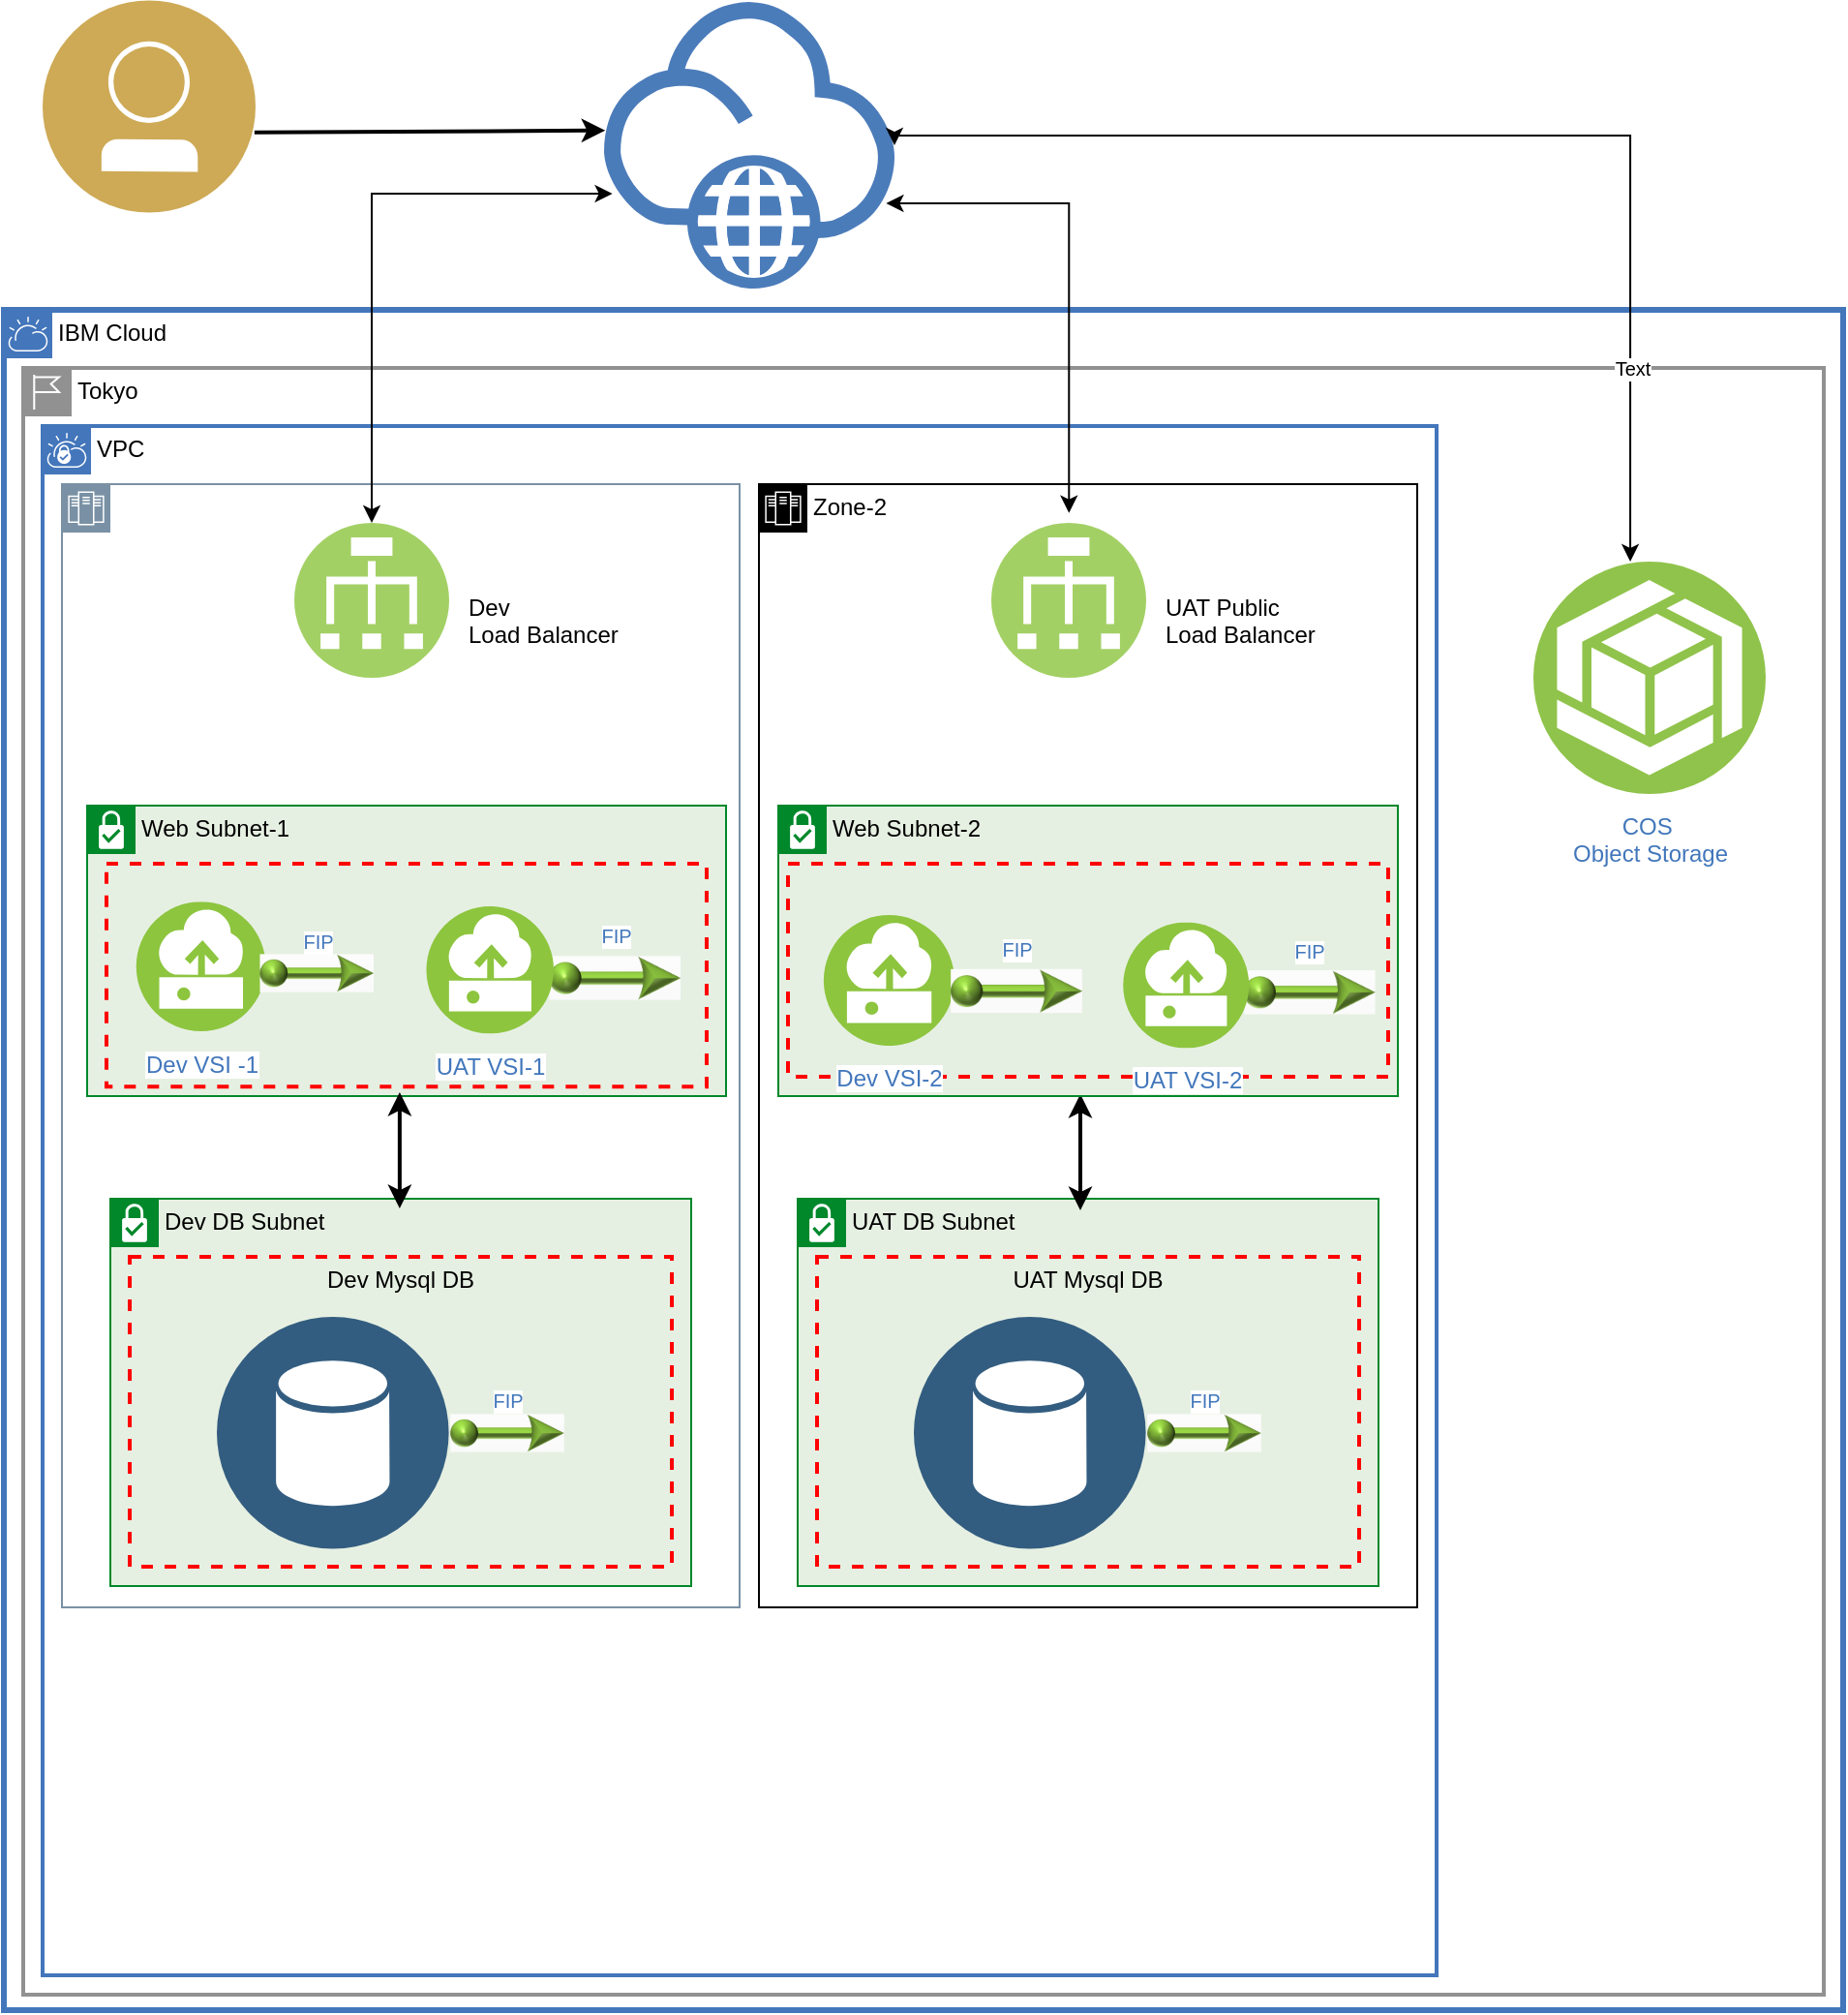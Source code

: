 <mxfile version="16.6.5" type="github">
  <diagram id="bMfHXcnNPN3_OucriJFl" name="Page-1">
    <mxGraphModel dx="1140" dy="571" grid="1" gridSize="10" guides="1" tooltips="1" connect="1" arrows="1" fold="1" page="1" pageScale="1" pageWidth="850" pageHeight="1100" background="none" math="0" shadow="0">
      <root>
        <mxCell id="0" />
        <mxCell id="1" parent="0" />
        <mxCell id="-SGei8ItMMGrmaWpwYBP-245" value="IBM Cloud" style="shape=mxgraph.ibm.box;prType=cloud;fontStyle=0;verticalAlign=top;align=left;spacingLeft=32;spacingTop=4;fillColor=none;rounded=0;whiteSpace=wrap;html=1;strokeColor=#4376BB;strokeWidth=3;dashed=0;container=0;spacing=-4;collapsible=0;expand=0;recursiveResize=0;fontSize=12;fontColor=#000000;" parent="1" vertex="1">
          <mxGeometry x="10" y="170" width="950" height="878" as="geometry" />
        </mxCell>
        <mxCell id="-SGei8ItMMGrmaWpwYBP-246" value="Tokyo" style="shape=mxgraph.ibm.box;prType=region;fontStyle=0;verticalAlign=top;align=left;spacingLeft=32;spacingTop=4;fillColor=none;rounded=0;whiteSpace=wrap;html=1;strokeColor=#919191;strokeWidth=2;dashed=0;container=0;spacing=-4;collapsible=0;expand=0;recursiveResize=0;fontSize=12;fontColor=#000000;" parent="1" vertex="1">
          <mxGeometry x="20" y="200" width="930" height="840" as="geometry" />
        </mxCell>
        <mxCell id="-SGei8ItMMGrmaWpwYBP-248" value="VPC" style="shape=mxgraph.ibm.box;prType=vpc;fontStyle=0;verticalAlign=top;align=left;spacingLeft=32;spacingTop=4;fillColor=none;rounded=0;whiteSpace=wrap;html=1;strokeColor=#4376BB;strokeWidth=2;dashed=0;container=1;spacing=-4;collapsible=0;expand=0;recursiveResize=0;horizontal=1;" parent="1" vertex="1">
          <mxGeometry x="30" y="230" width="720" height="800" as="geometry" />
        </mxCell>
        <mxCell id="ziAIK8e2hK0k-ULHB1On-2" value="Zone-2" style="shape=mxgraph.ibm.box;prType=zone;fontStyle=0;verticalAlign=top;align=left;spacingLeft=32;spacingTop=4;fillColor=none;rounded=0;whiteSpace=wrap;html=1;strokeColor=#000000;strokeWidth=1;dashed=0;container=1;spacing=-4;collapsible=0;expand=0;recursiveResize=0;" vertex="1" parent="-SGei8ItMMGrmaWpwYBP-248">
          <mxGeometry x="370" y="30" width="340" height="580" as="geometry" />
        </mxCell>
        <mxCell id="ziAIK8e2hK0k-ULHB1On-80" value="UAT DB Subnet" style="shape=mxgraph.ibm.box;prType=subnet;fontStyle=0;verticalAlign=top;align=left;spacingLeft=32;spacingTop=4;fillColor=#E6F0E2;rounded=0;whiteSpace=wrap;html=1;strokeColor=#00882B;strokeWidth=1;dashed=0;container=1;spacing=-4;collapsible=0;expand=0;recursiveResize=0;shadow=0;labelBackgroundColor=none;labelBorderColor=none;fontColor=#000000;" vertex="1" parent="ziAIK8e2hK0k-ULHB1On-2">
          <mxGeometry x="20" y="369" width="300" height="200" as="geometry" />
        </mxCell>
        <mxCell id="ziAIK8e2hK0k-ULHB1On-81" value="UAT Mysql DB" style="fontStyle=0;verticalAlign=top;align=center;spacingTop=-2;fillColor=none;rounded=0;whiteSpace=wrap;html=1;strokeColor=#FF0000;strokeWidth=2;dashed=1;container=1;collapsible=0;expand=0;recursiveResize=0;shadow=0;labelBackgroundColor=none;labelBorderColor=none;fontColor=#000000;" vertex="1" parent="ziAIK8e2hK0k-ULHB1On-80">
          <mxGeometry x="10" y="30" width="280" height="160" as="geometry" />
        </mxCell>
        <mxCell id="ziAIK8e2hK0k-ULHB1On-82" value="" style="aspect=fixed;perimeter=ellipsePerimeter;html=1;align=center;shadow=0;dashed=0;fontColor=#4277BB;labelBackgroundColor=#ffffff;fontSize=12;spacingTop=3;image;image=img/lib/ibm/data/data_services.svg;labelBorderColor=none;strokeColor=#000000;fillColor=none;" vertex="1" parent="ziAIK8e2hK0k-ULHB1On-81">
          <mxGeometry x="50" y="31" width="120" height="120" as="geometry" />
        </mxCell>
        <mxCell id="ziAIK8e2hK0k-ULHB1On-92" value="FIP" style="aspect=fixed;perimeter=ellipsePerimeter;html=1;align=center;shadow=0;dashed=0;fontColor=#4277BB;labelBackgroundColor=#ffffff;fontSize=10;spacingTop=2;image;image=img/lib/ibm/vpc/FloatingIP.svg;labelBorderColor=none;strokeColor=#000000;fillColor=none;horizontal=1;verticalAlign=bottom;labelPosition=center;verticalLabelPosition=top;spacing=-20;" vertex="1" parent="ziAIK8e2hK0k-ULHB1On-81">
          <mxGeometry x="170" y="61" width="60" height="60" as="geometry" />
        </mxCell>
        <mxCell id="ziAIK8e2hK0k-ULHB1On-84" value="" style="endArrow=classic;startArrow=classic;html=1;rounded=0;fontColor=#000000;strokeWidth=2;" edge="1" parent="ziAIK8e2hK0k-ULHB1On-2">
          <mxGeometry width="50" height="50" relative="1" as="geometry">
            <mxPoint x="166" y="375" as="sourcePoint" />
            <mxPoint x="166" y="315" as="targetPoint" />
          </mxGeometry>
        </mxCell>
        <object label="UAT Public&#xa;Load Balancer" placeholders="1" fgdfgdfgd="" id="ziAIK8e2hK0k-ULHB1On-97">
          <mxCell style="aspect=fixed;perimeter=ellipsePerimeter;align=left;shadow=0;dashed=0;fontColor=#000000;labelBackgroundColor=none;fontSize=12;spacingTop=-58;image;image=img/lib/ibm/vpc/LoadBalancer.svg;strokeColor=#999999;fillColor=none;opacity=80;labelBorderColor=none;whiteSpace=wrap;textDirection=ltr;verticalAlign=top;horizontal=1;direction=east;labelPosition=right;verticalLabelPosition=bottom;spacing=10;spacingBottom=6;spacingRight=5;" vertex="1" parent="ziAIK8e2hK0k-ULHB1On-2">
            <mxGeometry x="120" y="20" width="80" height="80" as="geometry" />
          </mxCell>
        </object>
        <mxCell id="ziAIK8e2hK0k-ULHB1On-25" value="" style="group" vertex="1" connectable="0" parent="ziAIK8e2hK0k-ULHB1On-2">
          <mxGeometry x="10" y="166" width="320" height="150" as="geometry" />
        </mxCell>
        <mxCell id="ziAIK8e2hK0k-ULHB1On-26" value="" style="group" vertex="1" connectable="0" parent="ziAIK8e2hK0k-ULHB1On-25">
          <mxGeometry width="320.0" height="150.0" as="geometry" />
        </mxCell>
        <mxCell id="ziAIK8e2hK0k-ULHB1On-27" value="&lt;font color=&quot;#000000&quot;&gt;Web Subnet-2&lt;/font&gt;" style="shape=mxgraph.ibm.box;prType=subnet;fontStyle=0;verticalAlign=top;align=left;spacingLeft=32;spacingTop=4;fillColor=#E6F0E2;rounded=0;whiteSpace=wrap;html=1;strokeColor=#00882B;strokeWidth=1;dashed=0;container=1;spacing=-4;collapsible=0;expand=0;recursiveResize=0;fontSize=12;fontColor=#FFFFFF;" vertex="1" parent="ziAIK8e2hK0k-ULHB1On-26">
          <mxGeometry width="320.0" height="150.0" as="geometry" />
        </mxCell>
        <mxCell id="ziAIK8e2hK0k-ULHB1On-48" value="" style="fontStyle=0;verticalAlign=top;align=center;spacingTop=-2;fillColor=none;rounded=0;whiteSpace=wrap;html=1;strokeColor=#FF0000;strokeWidth=2;dashed=1;container=1;collapsible=0;expand=0;recursiveResize=0;shadow=0;labelBackgroundColor=none;labelBorderColor=none;fontColor=#000000;" vertex="1" parent="ziAIK8e2hK0k-ULHB1On-27">
          <mxGeometry x="5" y="30" width="310" height="110" as="geometry" />
        </mxCell>
        <mxCell id="ziAIK8e2hK0k-ULHB1On-28" value="Dev VSI-2" style="aspect=fixed;perimeter=ellipsePerimeter;html=1;align=center;shadow=0;dashed=0;fontColor=#4277BB;labelBackgroundColor=#ffffff;fontSize=12;spacingTop=3;image;image=img/lib/ibm/vpc/Instance.svg;strokeColor=#0000FF;fillColor=#B3B3B3;" vertex="1" parent="ziAIK8e2hK0k-ULHB1On-48">
          <mxGeometry x="10" y="26.5" width="84.42" height="67.54" as="geometry" />
        </mxCell>
        <mxCell id="ziAIK8e2hK0k-ULHB1On-96" value="FIP" style="aspect=fixed;perimeter=ellipsePerimeter;html=1;align=center;shadow=0;dashed=0;fontColor=#4277BB;labelBackgroundColor=#ffffff;fontSize=10;spacingTop=2;image;image=img/lib/ibm/vpc/FloatingIP.svg;labelBorderColor=none;strokeColor=#000000;fillColor=none;horizontal=1;verticalAlign=bottom;labelPosition=center;verticalLabelPosition=top;spacing=-20;" vertex="1" parent="ziAIK8e2hK0k-ULHB1On-48">
          <mxGeometry x="234.76" y="31.75" width="69.24" height="69.24" as="geometry" />
        </mxCell>
        <mxCell id="ziAIK8e2hK0k-ULHB1On-95" value="FIP" style="aspect=fixed;perimeter=ellipsePerimeter;html=1;align=center;shadow=0;dashed=0;fontColor=#4277BB;labelBackgroundColor=#ffffff;fontSize=10;spacingTop=2;image;image=img/lib/ibm/vpc/FloatingIP.svg;labelBorderColor=none;strokeColor=#000000;fillColor=none;horizontal=1;verticalAlign=bottom;labelPosition=center;verticalLabelPosition=top;spacing=-20;" vertex="1" parent="ziAIK8e2hK0k-ULHB1On-26">
          <mxGeometry x="88.38" y="61.13" width="69.24" height="69.24" as="geometry" />
        </mxCell>
        <mxCell id="ziAIK8e2hK0k-ULHB1On-29" value="UAT VSI-2" style="aspect=fixed;perimeter=ellipsePerimeter;html=1;align=center;shadow=0;dashed=0;fontColor=#4277BB;labelBackgroundColor=#ffffff;fontSize=12;spacingTop=3;image;image=img/lib/ibm/vpc/Instance.svg;strokeColor=#0000FF;fillColor=#B3B3B3;" vertex="1" parent="ziAIK8e2hK0k-ULHB1On-26">
          <mxGeometry x="170" y="60.25" width="81.25" height="65" as="geometry" />
        </mxCell>
        <mxCell id="ziAIK8e2hK0k-ULHB1On-1" value="Zone-1" style="shape=mxgraph.ibm.box;prType=zone;fontStyle=0;verticalAlign=top;align=left;spacingLeft=32;spacingTop=4;fillColor=none;rounded=0;whiteSpace=wrap;html=1;strokeColor=#7A91A5;strokeWidth=1;dashed=0;container=1;spacing=-4;collapsible=0;expand=0;recursiveResize=0;shadow=0;fontColor=#ffffff;gradientColor=#ffffff;" vertex="1" parent="-SGei8ItMMGrmaWpwYBP-248">
          <mxGeometry x="10" y="30" width="350" height="580" as="geometry" />
        </mxCell>
        <object label="Dev &#xa;Load Balancer" placeholders="1" fgdfgdfgd="" id="ziAIK8e2hK0k-ULHB1On-5">
          <mxCell style="aspect=fixed;perimeter=ellipsePerimeter;align=left;shadow=0;dashed=0;fontColor=#000000;labelBackgroundColor=none;fontSize=12;spacingTop=-58;image;image=img/lib/ibm/vpc/LoadBalancer.svg;strokeColor=#999999;fillColor=none;opacity=80;labelBorderColor=none;whiteSpace=wrap;textDirection=ltr;verticalAlign=top;horizontal=1;direction=east;labelPosition=right;verticalLabelPosition=bottom;spacing=10;spacingBottom=6;spacingRight=5;" vertex="1" parent="ziAIK8e2hK0k-ULHB1On-1">
            <mxGeometry x="120" y="20" width="80" height="80" as="geometry" />
          </mxCell>
        </object>
        <mxCell id="ziAIK8e2hK0k-ULHB1On-14" value="" style="group" vertex="1" connectable="0" parent="ziAIK8e2hK0k-ULHB1On-1">
          <mxGeometry x="10" y="168" width="330" height="150" as="geometry" />
        </mxCell>
        <mxCell id="ziAIK8e2hK0k-ULHB1On-15" value="" style="group" vertex="1" connectable="0" parent="ziAIK8e2hK0k-ULHB1On-14">
          <mxGeometry x="3" y="-2" width="330" height="150" as="geometry" />
        </mxCell>
        <mxCell id="ziAIK8e2hK0k-ULHB1On-16" value="&lt;font color=&quot;#000000&quot;&gt;Web Subnet-1&lt;/font&gt;" style="shape=mxgraph.ibm.box;prType=subnet;fontStyle=0;verticalAlign=top;align=left;spacingLeft=32;spacingTop=4;fillColor=#E6F0E2;rounded=0;whiteSpace=wrap;html=1;strokeColor=#00882B;strokeWidth=1;dashed=0;container=1;spacing=-4;collapsible=0;expand=0;recursiveResize=0;fontSize=12;fontColor=#FFFFFF;" vertex="1" parent="ziAIK8e2hK0k-ULHB1On-15">
          <mxGeometry width="330" height="150" as="geometry" />
        </mxCell>
        <mxCell id="ziAIK8e2hK0k-ULHB1On-31" value="" style="fontStyle=0;verticalAlign=top;align=center;spacingTop=-2;fillColor=none;rounded=0;whiteSpace=wrap;html=1;strokeColor=#FF0000;strokeWidth=2;dashed=1;container=1;collapsible=0;expand=0;recursiveResize=0;shadow=0;labelBackgroundColor=none;labelBorderColor=none;fontColor=#000000;" vertex="1" parent="ziAIK8e2hK0k-ULHB1On-15">
          <mxGeometry x="10" y="30" width="310" height="115.16" as="geometry" />
        </mxCell>
        <mxCell id="ziAIK8e2hK0k-ULHB1On-18" value="Dev VSI -1" style="aspect=fixed;perimeter=ellipsePerimeter;html=1;align=center;shadow=0;dashed=0;fontColor=#4277BB;labelBackgroundColor=#ffffff;fontSize=12;spacingTop=3;image;image=img/lib/ibm/vpc/Instance.svg;strokeColor=#0000FF;fillColor=#B3B3B3;" vertex="1" parent="ziAIK8e2hK0k-ULHB1On-31">
          <mxGeometry x="7.0" y="19.59" width="83.635" height="66.912" as="geometry" />
        </mxCell>
        <mxCell id="ziAIK8e2hK0k-ULHB1On-93" value="FIP" style="aspect=fixed;perimeter=ellipsePerimeter;html=1;align=center;shadow=0;dashed=0;fontColor=#4277BB;labelBackgroundColor=#ffffff;fontSize=10;spacingTop=2;image;image=img/lib/ibm/vpc/FloatingIP.svg;labelBorderColor=none;strokeColor=#000000;fillColor=none;horizontal=1;verticalAlign=bottom;labelPosition=center;verticalLabelPosition=top;spacing=-20;" vertex="1" parent="ziAIK8e2hK0k-ULHB1On-31">
          <mxGeometry x="78.64" y="26.5" width="60" height="60" as="geometry" />
        </mxCell>
        <mxCell id="ziAIK8e2hK0k-ULHB1On-94" value="FIP" style="aspect=fixed;perimeter=ellipsePerimeter;html=1;align=center;shadow=0;dashed=0;fontColor=#4277BB;labelBackgroundColor=#ffffff;fontSize=10;spacingTop=2;image;image=img/lib/ibm/vpc/FloatingIP.svg;labelBorderColor=none;strokeColor=#000000;fillColor=none;horizontal=1;verticalAlign=bottom;labelPosition=center;verticalLabelPosition=top;spacing=-20;" vertex="1" parent="ziAIK8e2hK0k-ULHB1On-31">
          <mxGeometry x="228" y="24.39" width="69.24" height="69.24" as="geometry" />
        </mxCell>
        <mxCell id="ziAIK8e2hK0k-ULHB1On-22" value="UAT VSI-1" style="aspect=fixed;perimeter=ellipsePerimeter;html=1;align=center;shadow=0;dashed=0;fontColor=#4277BB;labelBackgroundColor=#ffffff;fontSize=12;spacingTop=3;image;image=img/lib/ibm/vpc/Instance.svg;strokeColor=#0000FF;fillColor=#B3B3B3;" vertex="1" parent="ziAIK8e2hK0k-ULHB1On-15">
          <mxGeometry x="167.0" y="52" width="82.235" height="65.792" as="geometry" />
        </mxCell>
        <mxCell id="ziAIK8e2hK0k-ULHB1On-78" value="Dev DB Subnet" style="shape=mxgraph.ibm.box;prType=subnet;fontStyle=0;verticalAlign=top;align=left;spacingLeft=32;spacingTop=4;fillColor=#E6F0E2;rounded=0;whiteSpace=wrap;html=1;strokeColor=#00882B;strokeWidth=1;dashed=0;container=1;spacing=-4;collapsible=0;expand=0;recursiveResize=0;shadow=0;labelBackgroundColor=none;labelBorderColor=none;fontColor=#000000;" vertex="1" parent="ziAIK8e2hK0k-ULHB1On-1">
          <mxGeometry x="25" y="369" width="300" height="200" as="geometry" />
        </mxCell>
        <mxCell id="ziAIK8e2hK0k-ULHB1On-49" value="Dev Mysql DB" style="fontStyle=0;verticalAlign=top;align=center;spacingTop=-2;fillColor=none;rounded=0;whiteSpace=wrap;html=1;strokeColor=#FF0000;strokeWidth=2;dashed=1;container=1;collapsible=0;expand=0;recursiveResize=0;shadow=0;labelBackgroundColor=none;labelBorderColor=none;fontColor=#000000;" vertex="1" parent="ziAIK8e2hK0k-ULHB1On-78">
          <mxGeometry x="10" y="30" width="280" height="160" as="geometry" />
        </mxCell>
        <mxCell id="ziAIK8e2hK0k-ULHB1On-53" value="" style="aspect=fixed;perimeter=ellipsePerimeter;html=1;align=center;shadow=0;dashed=0;fontColor=#4277BB;labelBackgroundColor=#ffffff;fontSize=12;spacingTop=3;image;image=img/lib/ibm/data/data_services.svg;labelBorderColor=none;strokeColor=#000000;fillColor=none;" vertex="1" parent="ziAIK8e2hK0k-ULHB1On-49">
          <mxGeometry x="45" y="31" width="120" height="120" as="geometry" />
        </mxCell>
        <mxCell id="ziAIK8e2hK0k-ULHB1On-91" value="FIP" style="aspect=fixed;perimeter=ellipsePerimeter;html=1;align=center;shadow=0;dashed=0;fontColor=#4277BB;labelBackgroundColor=#ffffff;fontSize=10;spacingTop=2;image;image=img/lib/ibm/vpc/FloatingIP.svg;labelBorderColor=none;strokeColor=#000000;fillColor=none;horizontal=1;verticalAlign=bottom;labelPosition=center;verticalLabelPosition=top;spacing=-20;" vertex="1" parent="ziAIK8e2hK0k-ULHB1On-49">
          <mxGeometry x="165" y="61" width="60" height="60" as="geometry" />
        </mxCell>
        <mxCell id="ziAIK8e2hK0k-ULHB1On-85" value="" style="endArrow=classic;startArrow=classic;html=1;rounded=0;fontColor=#000000;strokeWidth=2;" edge="1" parent="ziAIK8e2hK0k-ULHB1On-1">
          <mxGeometry width="50" height="50" relative="1" as="geometry">
            <mxPoint x="174.44" y="374" as="sourcePoint" />
            <mxPoint x="174.44" y="314" as="targetPoint" />
          </mxGeometry>
        </mxCell>
        <mxCell id="ziAIK8e2hK0k-ULHB1On-3" value="" style="aspect=fixed;perimeter=ellipsePerimeter;html=1;align=center;shadow=0;dashed=0;fontColor=#4277BB;labelBackgroundColor=#ffffff;fontSize=12;spacingTop=3;image;image=img/lib/ibm/users/user.svg;strokeColor=#999999;fillColor=none;opacity=80;imageBorder=none;" vertex="1" parent="1">
          <mxGeometry x="30" y="10" width="110" height="110" as="geometry" />
        </mxCell>
        <mxCell id="ziAIK8e2hK0k-ULHB1On-4" value="" style="aspect=fixed;perimeter=ellipsePerimeter;html=1;align=center;shadow=0;dashed=0;fontColor=#4277BB;labelBackgroundColor=none;fontSize=12;spacingTop=3;image;image=img/lib/ibm/vpc/Internet.svg;strokeColor=#999999;fillColor=none;opacity=70;imageBorder=none;" vertex="1" parent="1">
          <mxGeometry x="320" y="10" width="150" height="150" as="geometry" />
        </mxCell>
        <mxCell id="ziAIK8e2hK0k-ULHB1On-58" value="" style="html=1;labelBackgroundColor=#ffffff;endArrow=classic;endFill=1;endSize=6;jettySize=auto;orthogonalLoop=1;strokeWidth=2;fontSize=14;rounded=0;fontColor=#000000;exitX=0.995;exitY=0.622;exitDx=0;exitDy=0;entryX=0.004;entryY=0.449;entryDx=0;entryDy=0;exitPerimeter=0;entryPerimeter=0;" edge="1" parent="1" source="ziAIK8e2hK0k-ULHB1On-3" target="ziAIK8e2hK0k-ULHB1On-4">
          <mxGeometry width="60" height="60" relative="1" as="geometry">
            <mxPoint x="849" y="80" as="sourcePoint" />
            <mxPoint x="849" y="150" as="targetPoint" />
          </mxGeometry>
        </mxCell>
        <mxCell id="ziAIK8e2hK0k-ULHB1On-71" value="COS&amp;nbsp;&lt;br&gt;Object Storage" style="aspect=fixed;perimeter=ellipsePerimeter;html=1;align=center;shadow=0;dashed=0;fontColor=#4277BB;labelBackgroundColor=#ffffff;fontSize=12;spacingTop=3;image;image=img/lib/ibm/vpc/ObjectStorage.svg;labelBorderColor=none;strokeColor=#000000;fillColor=none;" vertex="1" parent="1">
          <mxGeometry x="800" y="300" width="120" height="120" as="geometry" />
        </mxCell>
        <mxCell id="ziAIK8e2hK0k-ULHB1On-101" value="" style="edgeStyle=elbowEdgeStyle;rounded=0;elbow=vertical;html=1;labelBackgroundColor=#ffffff;startArrow=classic;startFill=1;startSize=6;endArrow=classic;endFill=1;endSize=6;jettySize=auto;orthogonalLoop=1;strokeWidth=1;fontSize=14;fontColor=#000000;entryX=0.417;entryY=0;entryDx=0;entryDy=0;entryPerimeter=0;exitX=1;exitY=0.5;exitDx=0;exitDy=0;" edge="1" parent="1" source="ziAIK8e2hK0k-ULHB1On-4" target="ziAIK8e2hK0k-ULHB1On-71">
          <mxGeometry width="60" height="60" relative="1" as="geometry">
            <mxPoint x="490" y="85" as="sourcePoint" />
            <mxPoint x="600" y="-10" as="targetPoint" />
            <Array as="points">
              <mxPoint x="690" y="80" />
            </Array>
          </mxGeometry>
        </mxCell>
        <mxCell id="ziAIK8e2hK0k-ULHB1On-102" value="Text" style="edgeLabel;html=1;align=center;verticalAlign=middle;resizable=0;points=[];fontSize=10;fontColor=#000000;" vertex="1" connectable="0" parent="ziAIK8e2hK0k-ULHB1On-101">
          <mxGeometry x="0.67" y="1" relative="1" as="geometry">
            <mxPoint as="offset" />
          </mxGeometry>
        </mxCell>
        <mxCell id="ziAIK8e2hK0k-ULHB1On-103" value="" style="edgeStyle=elbowEdgeStyle;rounded=0;elbow=vertical;html=1;labelBackgroundColor=#ffffff;startArrow=classic;startFill=1;startSize=6;endArrow=classic;endFill=1;endSize=6;jettySize=auto;orthogonalLoop=1;strokeWidth=1;fontSize=14;fontColor=#000000;exitX=0.5;exitY=0;exitDx=0;exitDy=0;" edge="1" parent="1" source="ziAIK8e2hK0k-ULHB1On-5" target="ziAIK8e2hK0k-ULHB1On-4">
          <mxGeometry width="60" height="60" relative="1" as="geometry">
            <mxPoint x="260" y="150" as="sourcePoint" />
            <mxPoint x="320" y="90" as="targetPoint" />
            <Array as="points">
              <mxPoint x="230" y="110" />
            </Array>
          </mxGeometry>
        </mxCell>
        <mxCell id="ziAIK8e2hK0k-ULHB1On-104" value="" style="edgeStyle=elbowEdgeStyle;rounded=0;elbow=vertical;html=1;labelBackgroundColor=#ffffff;startArrow=classic;startFill=1;startSize=6;endArrow=classic;endFill=1;endSize=6;jettySize=auto;orthogonalLoop=1;strokeWidth=1;fontSize=14;fontColor=#000000;exitX=0.471;exitY=0.017;exitDx=0;exitDy=0;exitPerimeter=0;" edge="1" parent="1">
          <mxGeometry width="60" height="60" relative="1" as="geometry">
            <mxPoint x="560.14" y="274.86" as="sourcePoint" />
            <mxPoint x="465.711" y="115" as="targetPoint" />
            <Array as="points">
              <mxPoint x="500" y="115" />
              <mxPoint x="520" y="135" />
            </Array>
          </mxGeometry>
        </mxCell>
      </root>
    </mxGraphModel>
  </diagram>
</mxfile>
